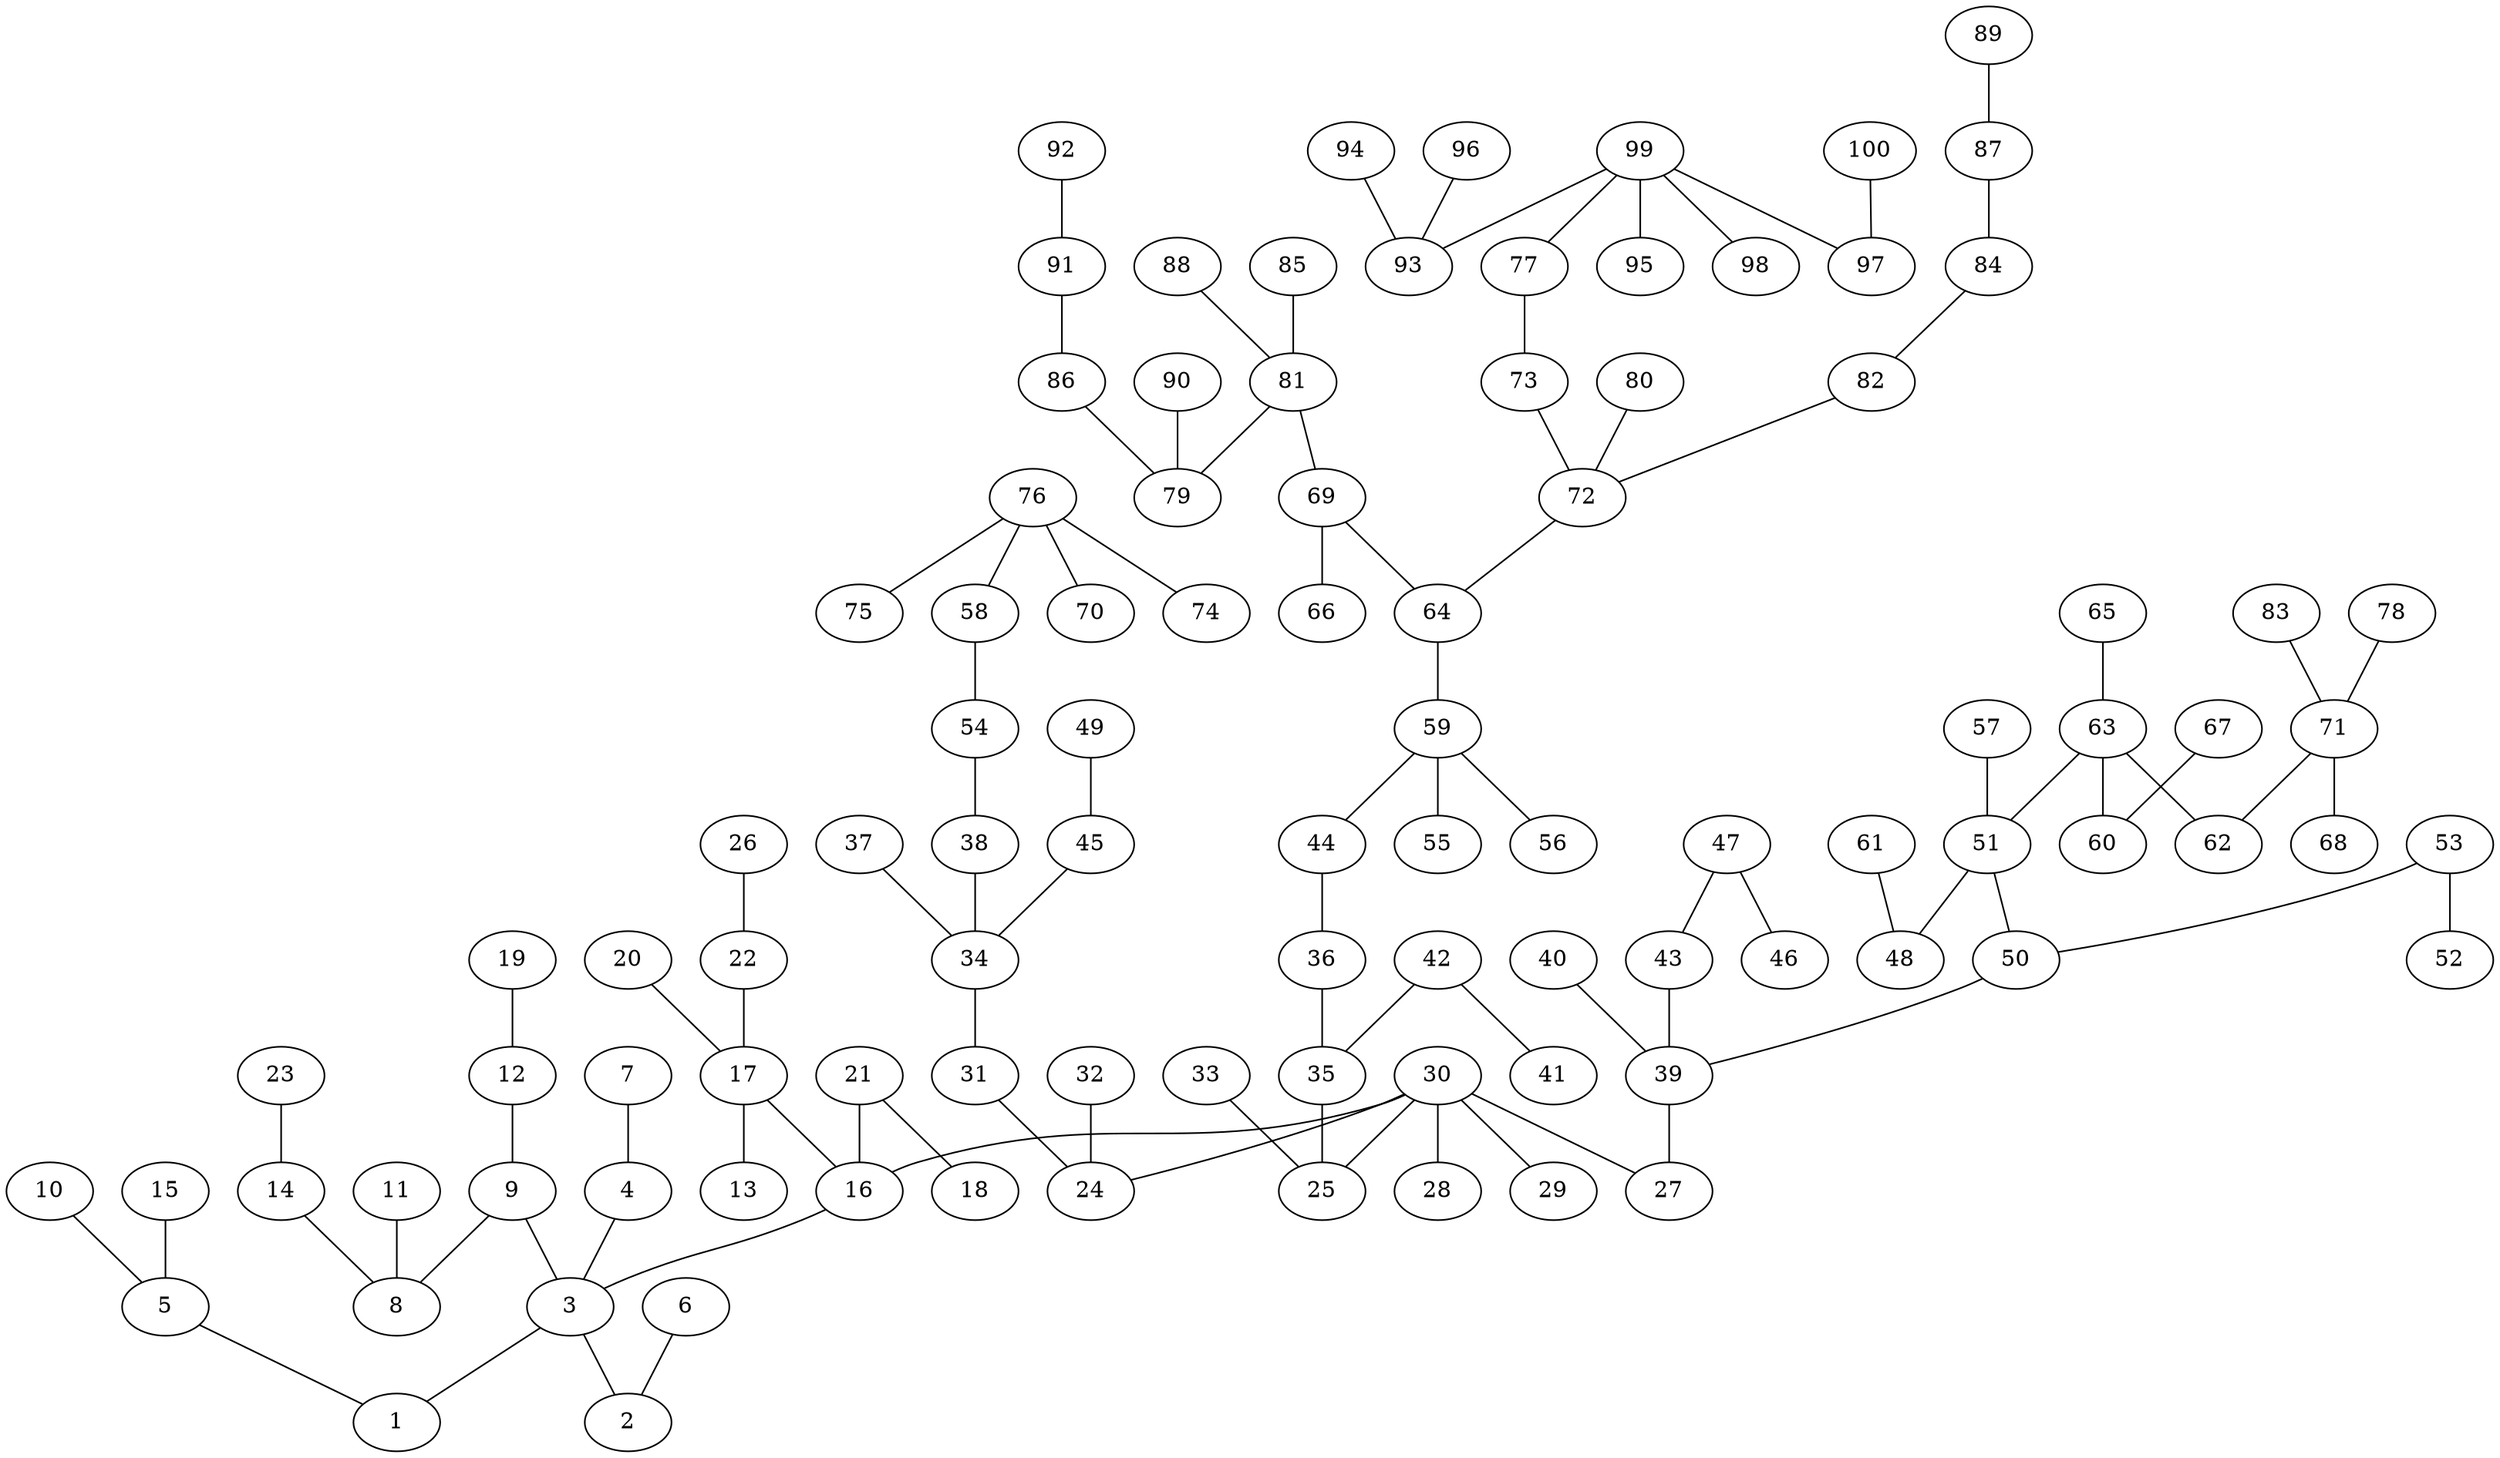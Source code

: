 graph x {
3 -- 1
3 -- 2
4 -- 3
9 -- 3
16 -- 3
5 -- 1
6 -- 2
7 -- 4
9 -- 8
12 -- 9
17 -- 16
21 -- 16
30 -- 16
10 -- 5
15 -- 5
11 -- 8
14 -- 8
19 -- 12
17 -- 13
20 -- 17
22 -- 17
21 -- 18
30 -- 24
30 -- 25
30 -- 27
30 -- 28
30 -- 29
23 -- 14
26 -- 22
31 -- 24
32 -- 24
33 -- 25
35 -- 25
39 -- 27
34 -- 31
36 -- 35
42 -- 35
40 -- 39
43 -- 39
50 -- 39
37 -- 34
38 -- 34
45 -- 34
44 -- 36
42 -- 41
47 -- 43
51 -- 50
53 -- 50
54 -- 38
49 -- 45
59 -- 44
47 -- 46
51 -- 48
57 -- 51
63 -- 51
53 -- 52
58 -- 54
59 -- 55
59 -- 56
64 -- 59
61 -- 48
63 -- 60
63 -- 62
65 -- 63
76 -- 58
69 -- 64
72 -- 64
67 -- 60
71 -- 62
76 -- 70
76 -- 74
76 -- 75
69 -- 66
81 -- 69
73 -- 72
80 -- 72
82 -- 72
71 -- 68
78 -- 71
83 -- 71
81 -- 79
85 -- 81
88 -- 81
77 -- 73
84 -- 82
86 -- 79
90 -- 79
99 -- 77
87 -- 84
91 -- 86
99 -- 93
99 -- 95
99 -- 97
99 -- 98
89 -- 87
92 -- 91
94 -- 93
96 -- 93
100 -- 97
}